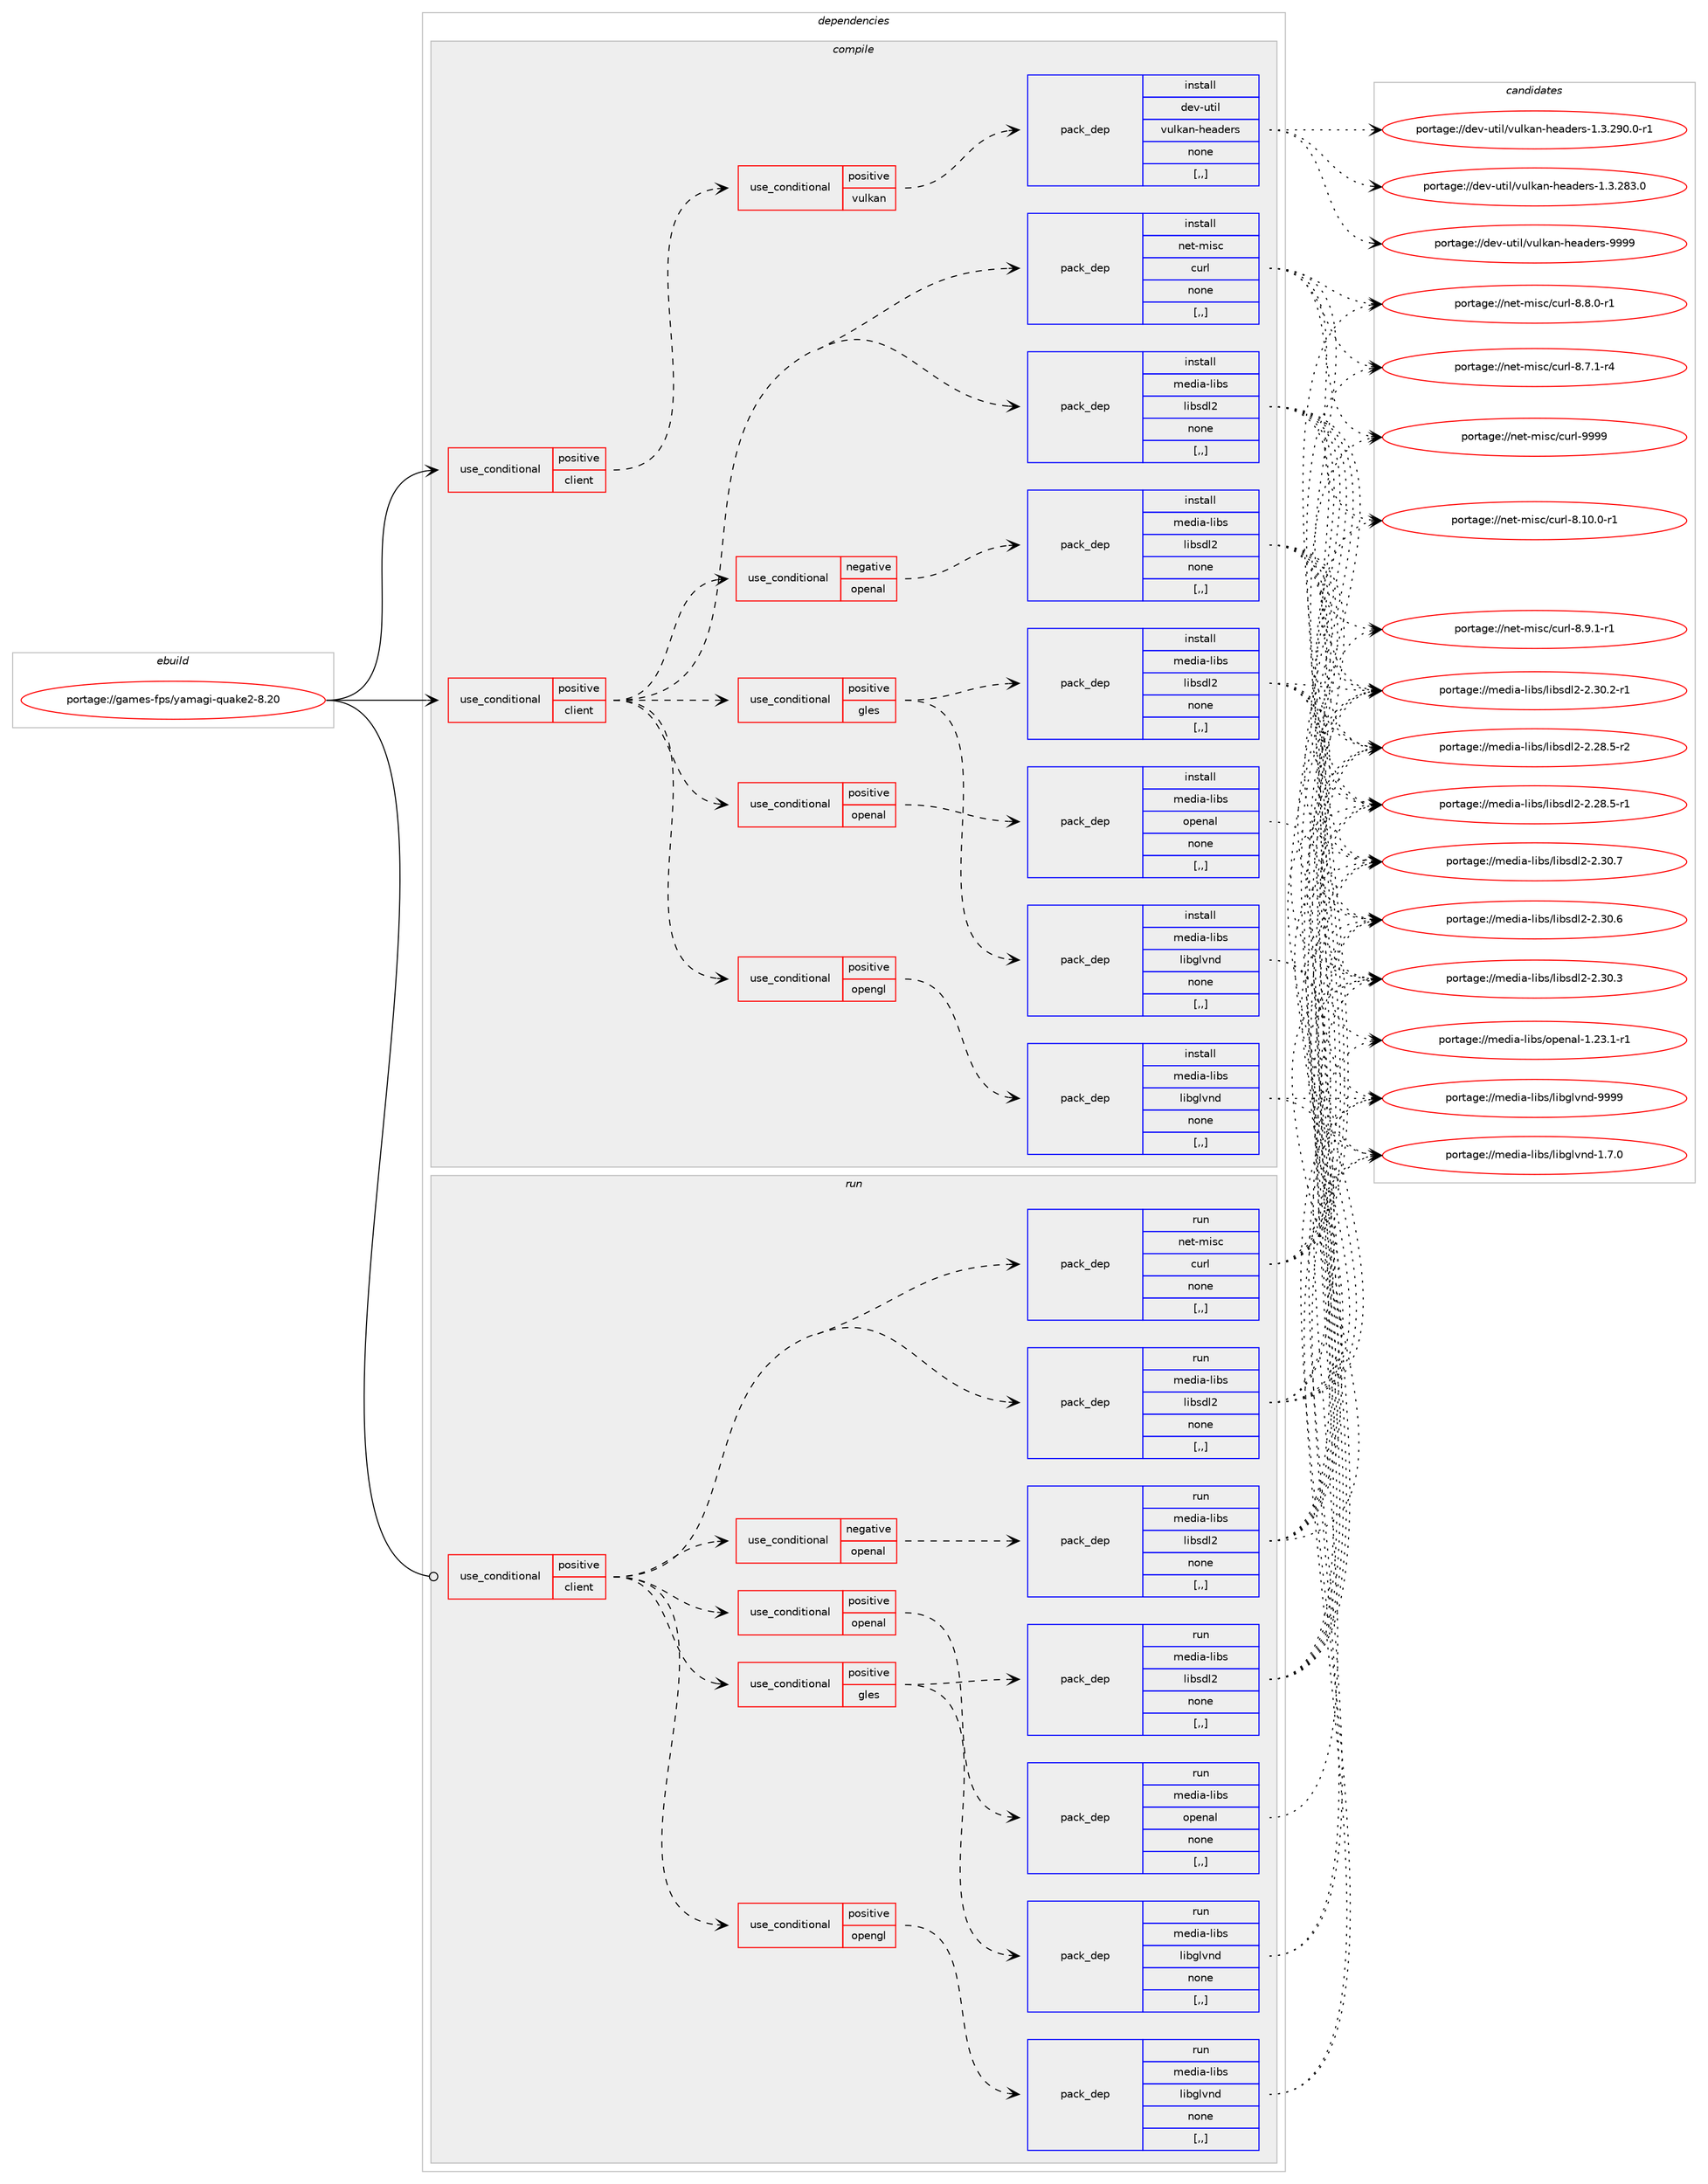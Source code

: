 digraph prolog {

# *************
# Graph options
# *************

newrank=true;
concentrate=true;
compound=true;
graph [rankdir=LR,fontname=Helvetica,fontsize=10,ranksep=1.5];#, ranksep=2.5, nodesep=0.2];
edge  [arrowhead=vee];
node  [fontname=Helvetica,fontsize=10];

# **********
# The ebuild
# **********

subgraph cluster_leftcol {
color=gray;
label=<<i>ebuild</i>>;
id [label="portage://games-fps/yamagi-quake2-8.20", color=red, width=4, href="../games-fps/yamagi-quake2-8.20.svg"];
}

# ****************
# The dependencies
# ****************

subgraph cluster_midcol {
color=gray;
label=<<i>dependencies</i>>;
subgraph cluster_compile {
fillcolor="#eeeeee";
style=filled;
label=<<i>compile</i>>;
subgraph cond195600 {
dependency727656 [label=<<TABLE BORDER="0" CELLBORDER="1" CELLSPACING="0" CELLPADDING="4"><TR><TD ROWSPAN="3" CELLPADDING="10">use_conditional</TD></TR><TR><TD>positive</TD></TR><TR><TD>client</TD></TR></TABLE>>, shape=none, color=red];
subgraph cond195601 {
dependency727657 [label=<<TABLE BORDER="0" CELLBORDER="1" CELLSPACING="0" CELLPADDING="4"><TR><TD ROWSPAN="3" CELLPADDING="10">use_conditional</TD></TR><TR><TD>positive</TD></TR><TR><TD>vulkan</TD></TR></TABLE>>, shape=none, color=red];
subgraph pack526959 {
dependency727658 [label=<<TABLE BORDER="0" CELLBORDER="1" CELLSPACING="0" CELLPADDING="4" WIDTH="220"><TR><TD ROWSPAN="6" CELLPADDING="30">pack_dep</TD></TR><TR><TD WIDTH="110">install</TD></TR><TR><TD>dev-util</TD></TR><TR><TD>vulkan-headers</TD></TR><TR><TD>none</TD></TR><TR><TD>[,,]</TD></TR></TABLE>>, shape=none, color=blue];
}
dependency727657:e -> dependency727658:w [weight=20,style="dashed",arrowhead="vee"];
}
dependency727656:e -> dependency727657:w [weight=20,style="dashed",arrowhead="vee"];
}
id:e -> dependency727656:w [weight=20,style="solid",arrowhead="vee"];
subgraph cond195602 {
dependency727659 [label=<<TABLE BORDER="0" CELLBORDER="1" CELLSPACING="0" CELLPADDING="4"><TR><TD ROWSPAN="3" CELLPADDING="10">use_conditional</TD></TR><TR><TD>positive</TD></TR><TR><TD>client</TD></TR></TABLE>>, shape=none, color=red];
subgraph pack526960 {
dependency727660 [label=<<TABLE BORDER="0" CELLBORDER="1" CELLSPACING="0" CELLPADDING="4" WIDTH="220"><TR><TD ROWSPAN="6" CELLPADDING="30">pack_dep</TD></TR><TR><TD WIDTH="110">install</TD></TR><TR><TD>media-libs</TD></TR><TR><TD>libsdl2</TD></TR><TR><TD>none</TD></TR><TR><TD>[,,]</TD></TR></TABLE>>, shape=none, color=blue];
}
dependency727659:e -> dependency727660:w [weight=20,style="dashed",arrowhead="vee"];
subgraph pack526961 {
dependency727661 [label=<<TABLE BORDER="0" CELLBORDER="1" CELLSPACING="0" CELLPADDING="4" WIDTH="220"><TR><TD ROWSPAN="6" CELLPADDING="30">pack_dep</TD></TR><TR><TD WIDTH="110">install</TD></TR><TR><TD>net-misc</TD></TR><TR><TD>curl</TD></TR><TR><TD>none</TD></TR><TR><TD>[,,]</TD></TR></TABLE>>, shape=none, color=blue];
}
dependency727659:e -> dependency727661:w [weight=20,style="dashed",arrowhead="vee"];
subgraph cond195603 {
dependency727662 [label=<<TABLE BORDER="0" CELLBORDER="1" CELLSPACING="0" CELLPADDING="4"><TR><TD ROWSPAN="3" CELLPADDING="10">use_conditional</TD></TR><TR><TD>positive</TD></TR><TR><TD>gles</TD></TR></TABLE>>, shape=none, color=red];
subgraph pack526962 {
dependency727663 [label=<<TABLE BORDER="0" CELLBORDER="1" CELLSPACING="0" CELLPADDING="4" WIDTH="220"><TR><TD ROWSPAN="6" CELLPADDING="30">pack_dep</TD></TR><TR><TD WIDTH="110">install</TD></TR><TR><TD>media-libs</TD></TR><TR><TD>libglvnd</TD></TR><TR><TD>none</TD></TR><TR><TD>[,,]</TD></TR></TABLE>>, shape=none, color=blue];
}
dependency727662:e -> dependency727663:w [weight=20,style="dashed",arrowhead="vee"];
subgraph pack526963 {
dependency727664 [label=<<TABLE BORDER="0" CELLBORDER="1" CELLSPACING="0" CELLPADDING="4" WIDTH="220"><TR><TD ROWSPAN="6" CELLPADDING="30">pack_dep</TD></TR><TR><TD WIDTH="110">install</TD></TR><TR><TD>media-libs</TD></TR><TR><TD>libsdl2</TD></TR><TR><TD>none</TD></TR><TR><TD>[,,]</TD></TR></TABLE>>, shape=none, color=blue];
}
dependency727662:e -> dependency727664:w [weight=20,style="dashed",arrowhead="vee"];
}
dependency727659:e -> dependency727662:w [weight=20,style="dashed",arrowhead="vee"];
subgraph cond195604 {
dependency727665 [label=<<TABLE BORDER="0" CELLBORDER="1" CELLSPACING="0" CELLPADDING="4"><TR><TD ROWSPAN="3" CELLPADDING="10">use_conditional</TD></TR><TR><TD>positive</TD></TR><TR><TD>openal</TD></TR></TABLE>>, shape=none, color=red];
subgraph pack526964 {
dependency727666 [label=<<TABLE BORDER="0" CELLBORDER="1" CELLSPACING="0" CELLPADDING="4" WIDTH="220"><TR><TD ROWSPAN="6" CELLPADDING="30">pack_dep</TD></TR><TR><TD WIDTH="110">install</TD></TR><TR><TD>media-libs</TD></TR><TR><TD>openal</TD></TR><TR><TD>none</TD></TR><TR><TD>[,,]</TD></TR></TABLE>>, shape=none, color=blue];
}
dependency727665:e -> dependency727666:w [weight=20,style="dashed",arrowhead="vee"];
}
dependency727659:e -> dependency727665:w [weight=20,style="dashed",arrowhead="vee"];
subgraph cond195605 {
dependency727667 [label=<<TABLE BORDER="0" CELLBORDER="1" CELLSPACING="0" CELLPADDING="4"><TR><TD ROWSPAN="3" CELLPADDING="10">use_conditional</TD></TR><TR><TD>negative</TD></TR><TR><TD>openal</TD></TR></TABLE>>, shape=none, color=red];
subgraph pack526965 {
dependency727668 [label=<<TABLE BORDER="0" CELLBORDER="1" CELLSPACING="0" CELLPADDING="4" WIDTH="220"><TR><TD ROWSPAN="6" CELLPADDING="30">pack_dep</TD></TR><TR><TD WIDTH="110">install</TD></TR><TR><TD>media-libs</TD></TR><TR><TD>libsdl2</TD></TR><TR><TD>none</TD></TR><TR><TD>[,,]</TD></TR></TABLE>>, shape=none, color=blue];
}
dependency727667:e -> dependency727668:w [weight=20,style="dashed",arrowhead="vee"];
}
dependency727659:e -> dependency727667:w [weight=20,style="dashed",arrowhead="vee"];
subgraph cond195606 {
dependency727669 [label=<<TABLE BORDER="0" CELLBORDER="1" CELLSPACING="0" CELLPADDING="4"><TR><TD ROWSPAN="3" CELLPADDING="10">use_conditional</TD></TR><TR><TD>positive</TD></TR><TR><TD>opengl</TD></TR></TABLE>>, shape=none, color=red];
subgraph pack526966 {
dependency727670 [label=<<TABLE BORDER="0" CELLBORDER="1" CELLSPACING="0" CELLPADDING="4" WIDTH="220"><TR><TD ROWSPAN="6" CELLPADDING="30">pack_dep</TD></TR><TR><TD WIDTH="110">install</TD></TR><TR><TD>media-libs</TD></TR><TR><TD>libglvnd</TD></TR><TR><TD>none</TD></TR><TR><TD>[,,]</TD></TR></TABLE>>, shape=none, color=blue];
}
dependency727669:e -> dependency727670:w [weight=20,style="dashed",arrowhead="vee"];
}
dependency727659:e -> dependency727669:w [weight=20,style="dashed",arrowhead="vee"];
}
id:e -> dependency727659:w [weight=20,style="solid",arrowhead="vee"];
}
subgraph cluster_compileandrun {
fillcolor="#eeeeee";
style=filled;
label=<<i>compile and run</i>>;
}
subgraph cluster_run {
fillcolor="#eeeeee";
style=filled;
label=<<i>run</i>>;
subgraph cond195607 {
dependency727671 [label=<<TABLE BORDER="0" CELLBORDER="1" CELLSPACING="0" CELLPADDING="4"><TR><TD ROWSPAN="3" CELLPADDING="10">use_conditional</TD></TR><TR><TD>positive</TD></TR><TR><TD>client</TD></TR></TABLE>>, shape=none, color=red];
subgraph pack526967 {
dependency727672 [label=<<TABLE BORDER="0" CELLBORDER="1" CELLSPACING="0" CELLPADDING="4" WIDTH="220"><TR><TD ROWSPAN="6" CELLPADDING="30">pack_dep</TD></TR><TR><TD WIDTH="110">run</TD></TR><TR><TD>media-libs</TD></TR><TR><TD>libsdl2</TD></TR><TR><TD>none</TD></TR><TR><TD>[,,]</TD></TR></TABLE>>, shape=none, color=blue];
}
dependency727671:e -> dependency727672:w [weight=20,style="dashed",arrowhead="vee"];
subgraph pack526968 {
dependency727673 [label=<<TABLE BORDER="0" CELLBORDER="1" CELLSPACING="0" CELLPADDING="4" WIDTH="220"><TR><TD ROWSPAN="6" CELLPADDING="30">pack_dep</TD></TR><TR><TD WIDTH="110">run</TD></TR><TR><TD>net-misc</TD></TR><TR><TD>curl</TD></TR><TR><TD>none</TD></TR><TR><TD>[,,]</TD></TR></TABLE>>, shape=none, color=blue];
}
dependency727671:e -> dependency727673:w [weight=20,style="dashed",arrowhead="vee"];
subgraph cond195608 {
dependency727674 [label=<<TABLE BORDER="0" CELLBORDER="1" CELLSPACING="0" CELLPADDING="4"><TR><TD ROWSPAN="3" CELLPADDING="10">use_conditional</TD></TR><TR><TD>positive</TD></TR><TR><TD>gles</TD></TR></TABLE>>, shape=none, color=red];
subgraph pack526969 {
dependency727675 [label=<<TABLE BORDER="0" CELLBORDER="1" CELLSPACING="0" CELLPADDING="4" WIDTH="220"><TR><TD ROWSPAN="6" CELLPADDING="30">pack_dep</TD></TR><TR><TD WIDTH="110">run</TD></TR><TR><TD>media-libs</TD></TR><TR><TD>libglvnd</TD></TR><TR><TD>none</TD></TR><TR><TD>[,,]</TD></TR></TABLE>>, shape=none, color=blue];
}
dependency727674:e -> dependency727675:w [weight=20,style="dashed",arrowhead="vee"];
subgraph pack526970 {
dependency727676 [label=<<TABLE BORDER="0" CELLBORDER="1" CELLSPACING="0" CELLPADDING="4" WIDTH="220"><TR><TD ROWSPAN="6" CELLPADDING="30">pack_dep</TD></TR><TR><TD WIDTH="110">run</TD></TR><TR><TD>media-libs</TD></TR><TR><TD>libsdl2</TD></TR><TR><TD>none</TD></TR><TR><TD>[,,]</TD></TR></TABLE>>, shape=none, color=blue];
}
dependency727674:e -> dependency727676:w [weight=20,style="dashed",arrowhead="vee"];
}
dependency727671:e -> dependency727674:w [weight=20,style="dashed",arrowhead="vee"];
subgraph cond195609 {
dependency727677 [label=<<TABLE BORDER="0" CELLBORDER="1" CELLSPACING="0" CELLPADDING="4"><TR><TD ROWSPAN="3" CELLPADDING="10">use_conditional</TD></TR><TR><TD>positive</TD></TR><TR><TD>openal</TD></TR></TABLE>>, shape=none, color=red];
subgraph pack526971 {
dependency727678 [label=<<TABLE BORDER="0" CELLBORDER="1" CELLSPACING="0" CELLPADDING="4" WIDTH="220"><TR><TD ROWSPAN="6" CELLPADDING="30">pack_dep</TD></TR><TR><TD WIDTH="110">run</TD></TR><TR><TD>media-libs</TD></TR><TR><TD>openal</TD></TR><TR><TD>none</TD></TR><TR><TD>[,,]</TD></TR></TABLE>>, shape=none, color=blue];
}
dependency727677:e -> dependency727678:w [weight=20,style="dashed",arrowhead="vee"];
}
dependency727671:e -> dependency727677:w [weight=20,style="dashed",arrowhead="vee"];
subgraph cond195610 {
dependency727679 [label=<<TABLE BORDER="0" CELLBORDER="1" CELLSPACING="0" CELLPADDING="4"><TR><TD ROWSPAN="3" CELLPADDING="10">use_conditional</TD></TR><TR><TD>negative</TD></TR><TR><TD>openal</TD></TR></TABLE>>, shape=none, color=red];
subgraph pack526972 {
dependency727680 [label=<<TABLE BORDER="0" CELLBORDER="1" CELLSPACING="0" CELLPADDING="4" WIDTH="220"><TR><TD ROWSPAN="6" CELLPADDING="30">pack_dep</TD></TR><TR><TD WIDTH="110">run</TD></TR><TR><TD>media-libs</TD></TR><TR><TD>libsdl2</TD></TR><TR><TD>none</TD></TR><TR><TD>[,,]</TD></TR></TABLE>>, shape=none, color=blue];
}
dependency727679:e -> dependency727680:w [weight=20,style="dashed",arrowhead="vee"];
}
dependency727671:e -> dependency727679:w [weight=20,style="dashed",arrowhead="vee"];
subgraph cond195611 {
dependency727681 [label=<<TABLE BORDER="0" CELLBORDER="1" CELLSPACING="0" CELLPADDING="4"><TR><TD ROWSPAN="3" CELLPADDING="10">use_conditional</TD></TR><TR><TD>positive</TD></TR><TR><TD>opengl</TD></TR></TABLE>>, shape=none, color=red];
subgraph pack526973 {
dependency727682 [label=<<TABLE BORDER="0" CELLBORDER="1" CELLSPACING="0" CELLPADDING="4" WIDTH="220"><TR><TD ROWSPAN="6" CELLPADDING="30">pack_dep</TD></TR><TR><TD WIDTH="110">run</TD></TR><TR><TD>media-libs</TD></TR><TR><TD>libglvnd</TD></TR><TR><TD>none</TD></TR><TR><TD>[,,]</TD></TR></TABLE>>, shape=none, color=blue];
}
dependency727681:e -> dependency727682:w [weight=20,style="dashed",arrowhead="vee"];
}
dependency727671:e -> dependency727681:w [weight=20,style="dashed",arrowhead="vee"];
}
id:e -> dependency727671:w [weight=20,style="solid",arrowhead="odot"];
}
}

# **************
# The candidates
# **************

subgraph cluster_choices {
rank=same;
color=gray;
label=<<i>candidates</i>>;

subgraph choice526959 {
color=black;
nodesep=1;
choice10010111845117116105108471181171081079711045104101971001011141154557575757 [label="portage://dev-util/vulkan-headers-9999", color=red, width=4,href="../dev-util/vulkan-headers-9999.svg"];
choice1001011184511711610510847118117108107971104510410197100101114115454946514650574846484511449 [label="portage://dev-util/vulkan-headers-1.3.290.0-r1", color=red, width=4,href="../dev-util/vulkan-headers-1.3.290.0-r1.svg"];
choice100101118451171161051084711811710810797110451041019710010111411545494651465056514648 [label="portage://dev-util/vulkan-headers-1.3.283.0", color=red, width=4,href="../dev-util/vulkan-headers-1.3.283.0.svg"];
dependency727658:e -> choice10010111845117116105108471181171081079711045104101971001011141154557575757:w [style=dotted,weight="100"];
dependency727658:e -> choice1001011184511711610510847118117108107971104510410197100101114115454946514650574846484511449:w [style=dotted,weight="100"];
dependency727658:e -> choice100101118451171161051084711811710810797110451041019710010111411545494651465056514648:w [style=dotted,weight="100"];
}
subgraph choice526960 {
color=black;
nodesep=1;
choice10910110010597451081059811547108105981151001085045504651484655 [label="portage://media-libs/libsdl2-2.30.7", color=red, width=4,href="../media-libs/libsdl2-2.30.7.svg"];
choice10910110010597451081059811547108105981151001085045504651484654 [label="portage://media-libs/libsdl2-2.30.6", color=red, width=4,href="../media-libs/libsdl2-2.30.6.svg"];
choice10910110010597451081059811547108105981151001085045504651484651 [label="portage://media-libs/libsdl2-2.30.3", color=red, width=4,href="../media-libs/libsdl2-2.30.3.svg"];
choice109101100105974510810598115471081059811510010850455046514846504511449 [label="portage://media-libs/libsdl2-2.30.2-r1", color=red, width=4,href="../media-libs/libsdl2-2.30.2-r1.svg"];
choice109101100105974510810598115471081059811510010850455046505646534511450 [label="portage://media-libs/libsdl2-2.28.5-r2", color=red, width=4,href="../media-libs/libsdl2-2.28.5-r2.svg"];
choice109101100105974510810598115471081059811510010850455046505646534511449 [label="portage://media-libs/libsdl2-2.28.5-r1", color=red, width=4,href="../media-libs/libsdl2-2.28.5-r1.svg"];
dependency727660:e -> choice10910110010597451081059811547108105981151001085045504651484655:w [style=dotted,weight="100"];
dependency727660:e -> choice10910110010597451081059811547108105981151001085045504651484654:w [style=dotted,weight="100"];
dependency727660:e -> choice10910110010597451081059811547108105981151001085045504651484651:w [style=dotted,weight="100"];
dependency727660:e -> choice109101100105974510810598115471081059811510010850455046514846504511449:w [style=dotted,weight="100"];
dependency727660:e -> choice109101100105974510810598115471081059811510010850455046505646534511450:w [style=dotted,weight="100"];
dependency727660:e -> choice109101100105974510810598115471081059811510010850455046505646534511449:w [style=dotted,weight="100"];
}
subgraph choice526961 {
color=black;
nodesep=1;
choice110101116451091051159947991171141084557575757 [label="portage://net-misc/curl-9999", color=red, width=4,href="../net-misc/curl-9999.svg"];
choice11010111645109105115994799117114108455646494846484511449 [label="portage://net-misc/curl-8.10.0-r1", color=red, width=4,href="../net-misc/curl-8.10.0-r1.svg"];
choice110101116451091051159947991171141084556465746494511449 [label="portage://net-misc/curl-8.9.1-r1", color=red, width=4,href="../net-misc/curl-8.9.1-r1.svg"];
choice110101116451091051159947991171141084556465646484511449 [label="portage://net-misc/curl-8.8.0-r1", color=red, width=4,href="../net-misc/curl-8.8.0-r1.svg"];
choice110101116451091051159947991171141084556465546494511452 [label="portage://net-misc/curl-8.7.1-r4", color=red, width=4,href="../net-misc/curl-8.7.1-r4.svg"];
dependency727661:e -> choice110101116451091051159947991171141084557575757:w [style=dotted,weight="100"];
dependency727661:e -> choice11010111645109105115994799117114108455646494846484511449:w [style=dotted,weight="100"];
dependency727661:e -> choice110101116451091051159947991171141084556465746494511449:w [style=dotted,weight="100"];
dependency727661:e -> choice110101116451091051159947991171141084556465646484511449:w [style=dotted,weight="100"];
dependency727661:e -> choice110101116451091051159947991171141084556465546494511452:w [style=dotted,weight="100"];
}
subgraph choice526962 {
color=black;
nodesep=1;
choice10910110010597451081059811547108105981031081181101004557575757 [label="portage://media-libs/libglvnd-9999", color=red, width=4,href="../media-libs/libglvnd-9999.svg"];
choice1091011001059745108105981154710810598103108118110100454946554648 [label="portage://media-libs/libglvnd-1.7.0", color=red, width=4,href="../media-libs/libglvnd-1.7.0.svg"];
dependency727663:e -> choice10910110010597451081059811547108105981031081181101004557575757:w [style=dotted,weight="100"];
dependency727663:e -> choice1091011001059745108105981154710810598103108118110100454946554648:w [style=dotted,weight="100"];
}
subgraph choice526963 {
color=black;
nodesep=1;
choice10910110010597451081059811547108105981151001085045504651484655 [label="portage://media-libs/libsdl2-2.30.7", color=red, width=4,href="../media-libs/libsdl2-2.30.7.svg"];
choice10910110010597451081059811547108105981151001085045504651484654 [label="portage://media-libs/libsdl2-2.30.6", color=red, width=4,href="../media-libs/libsdl2-2.30.6.svg"];
choice10910110010597451081059811547108105981151001085045504651484651 [label="portage://media-libs/libsdl2-2.30.3", color=red, width=4,href="../media-libs/libsdl2-2.30.3.svg"];
choice109101100105974510810598115471081059811510010850455046514846504511449 [label="portage://media-libs/libsdl2-2.30.2-r1", color=red, width=4,href="../media-libs/libsdl2-2.30.2-r1.svg"];
choice109101100105974510810598115471081059811510010850455046505646534511450 [label="portage://media-libs/libsdl2-2.28.5-r2", color=red, width=4,href="../media-libs/libsdl2-2.28.5-r2.svg"];
choice109101100105974510810598115471081059811510010850455046505646534511449 [label="portage://media-libs/libsdl2-2.28.5-r1", color=red, width=4,href="../media-libs/libsdl2-2.28.5-r1.svg"];
dependency727664:e -> choice10910110010597451081059811547108105981151001085045504651484655:w [style=dotted,weight="100"];
dependency727664:e -> choice10910110010597451081059811547108105981151001085045504651484654:w [style=dotted,weight="100"];
dependency727664:e -> choice10910110010597451081059811547108105981151001085045504651484651:w [style=dotted,weight="100"];
dependency727664:e -> choice109101100105974510810598115471081059811510010850455046514846504511449:w [style=dotted,weight="100"];
dependency727664:e -> choice109101100105974510810598115471081059811510010850455046505646534511450:w [style=dotted,weight="100"];
dependency727664:e -> choice109101100105974510810598115471081059811510010850455046505646534511449:w [style=dotted,weight="100"];
}
subgraph choice526964 {
color=black;
nodesep=1;
choice1091011001059745108105981154711111210111097108454946505146494511449 [label="portage://media-libs/openal-1.23.1-r1", color=red, width=4,href="../media-libs/openal-1.23.1-r1.svg"];
dependency727666:e -> choice1091011001059745108105981154711111210111097108454946505146494511449:w [style=dotted,weight="100"];
}
subgraph choice526965 {
color=black;
nodesep=1;
choice10910110010597451081059811547108105981151001085045504651484655 [label="portage://media-libs/libsdl2-2.30.7", color=red, width=4,href="../media-libs/libsdl2-2.30.7.svg"];
choice10910110010597451081059811547108105981151001085045504651484654 [label="portage://media-libs/libsdl2-2.30.6", color=red, width=4,href="../media-libs/libsdl2-2.30.6.svg"];
choice10910110010597451081059811547108105981151001085045504651484651 [label="portage://media-libs/libsdl2-2.30.3", color=red, width=4,href="../media-libs/libsdl2-2.30.3.svg"];
choice109101100105974510810598115471081059811510010850455046514846504511449 [label="portage://media-libs/libsdl2-2.30.2-r1", color=red, width=4,href="../media-libs/libsdl2-2.30.2-r1.svg"];
choice109101100105974510810598115471081059811510010850455046505646534511450 [label="portage://media-libs/libsdl2-2.28.5-r2", color=red, width=4,href="../media-libs/libsdl2-2.28.5-r2.svg"];
choice109101100105974510810598115471081059811510010850455046505646534511449 [label="portage://media-libs/libsdl2-2.28.5-r1", color=red, width=4,href="../media-libs/libsdl2-2.28.5-r1.svg"];
dependency727668:e -> choice10910110010597451081059811547108105981151001085045504651484655:w [style=dotted,weight="100"];
dependency727668:e -> choice10910110010597451081059811547108105981151001085045504651484654:w [style=dotted,weight="100"];
dependency727668:e -> choice10910110010597451081059811547108105981151001085045504651484651:w [style=dotted,weight="100"];
dependency727668:e -> choice109101100105974510810598115471081059811510010850455046514846504511449:w [style=dotted,weight="100"];
dependency727668:e -> choice109101100105974510810598115471081059811510010850455046505646534511450:w [style=dotted,weight="100"];
dependency727668:e -> choice109101100105974510810598115471081059811510010850455046505646534511449:w [style=dotted,weight="100"];
}
subgraph choice526966 {
color=black;
nodesep=1;
choice10910110010597451081059811547108105981031081181101004557575757 [label="portage://media-libs/libglvnd-9999", color=red, width=4,href="../media-libs/libglvnd-9999.svg"];
choice1091011001059745108105981154710810598103108118110100454946554648 [label="portage://media-libs/libglvnd-1.7.0", color=red, width=4,href="../media-libs/libglvnd-1.7.0.svg"];
dependency727670:e -> choice10910110010597451081059811547108105981031081181101004557575757:w [style=dotted,weight="100"];
dependency727670:e -> choice1091011001059745108105981154710810598103108118110100454946554648:w [style=dotted,weight="100"];
}
subgraph choice526967 {
color=black;
nodesep=1;
choice10910110010597451081059811547108105981151001085045504651484655 [label="portage://media-libs/libsdl2-2.30.7", color=red, width=4,href="../media-libs/libsdl2-2.30.7.svg"];
choice10910110010597451081059811547108105981151001085045504651484654 [label="portage://media-libs/libsdl2-2.30.6", color=red, width=4,href="../media-libs/libsdl2-2.30.6.svg"];
choice10910110010597451081059811547108105981151001085045504651484651 [label="portage://media-libs/libsdl2-2.30.3", color=red, width=4,href="../media-libs/libsdl2-2.30.3.svg"];
choice109101100105974510810598115471081059811510010850455046514846504511449 [label="portage://media-libs/libsdl2-2.30.2-r1", color=red, width=4,href="../media-libs/libsdl2-2.30.2-r1.svg"];
choice109101100105974510810598115471081059811510010850455046505646534511450 [label="portage://media-libs/libsdl2-2.28.5-r2", color=red, width=4,href="../media-libs/libsdl2-2.28.5-r2.svg"];
choice109101100105974510810598115471081059811510010850455046505646534511449 [label="portage://media-libs/libsdl2-2.28.5-r1", color=red, width=4,href="../media-libs/libsdl2-2.28.5-r1.svg"];
dependency727672:e -> choice10910110010597451081059811547108105981151001085045504651484655:w [style=dotted,weight="100"];
dependency727672:e -> choice10910110010597451081059811547108105981151001085045504651484654:w [style=dotted,weight="100"];
dependency727672:e -> choice10910110010597451081059811547108105981151001085045504651484651:w [style=dotted,weight="100"];
dependency727672:e -> choice109101100105974510810598115471081059811510010850455046514846504511449:w [style=dotted,weight="100"];
dependency727672:e -> choice109101100105974510810598115471081059811510010850455046505646534511450:w [style=dotted,weight="100"];
dependency727672:e -> choice109101100105974510810598115471081059811510010850455046505646534511449:w [style=dotted,weight="100"];
}
subgraph choice526968 {
color=black;
nodesep=1;
choice110101116451091051159947991171141084557575757 [label="portage://net-misc/curl-9999", color=red, width=4,href="../net-misc/curl-9999.svg"];
choice11010111645109105115994799117114108455646494846484511449 [label="portage://net-misc/curl-8.10.0-r1", color=red, width=4,href="../net-misc/curl-8.10.0-r1.svg"];
choice110101116451091051159947991171141084556465746494511449 [label="portage://net-misc/curl-8.9.1-r1", color=red, width=4,href="../net-misc/curl-8.9.1-r1.svg"];
choice110101116451091051159947991171141084556465646484511449 [label="portage://net-misc/curl-8.8.0-r1", color=red, width=4,href="../net-misc/curl-8.8.0-r1.svg"];
choice110101116451091051159947991171141084556465546494511452 [label="portage://net-misc/curl-8.7.1-r4", color=red, width=4,href="../net-misc/curl-8.7.1-r4.svg"];
dependency727673:e -> choice110101116451091051159947991171141084557575757:w [style=dotted,weight="100"];
dependency727673:e -> choice11010111645109105115994799117114108455646494846484511449:w [style=dotted,weight="100"];
dependency727673:e -> choice110101116451091051159947991171141084556465746494511449:w [style=dotted,weight="100"];
dependency727673:e -> choice110101116451091051159947991171141084556465646484511449:w [style=dotted,weight="100"];
dependency727673:e -> choice110101116451091051159947991171141084556465546494511452:w [style=dotted,weight="100"];
}
subgraph choice526969 {
color=black;
nodesep=1;
choice10910110010597451081059811547108105981031081181101004557575757 [label="portage://media-libs/libglvnd-9999", color=red, width=4,href="../media-libs/libglvnd-9999.svg"];
choice1091011001059745108105981154710810598103108118110100454946554648 [label="portage://media-libs/libglvnd-1.7.0", color=red, width=4,href="../media-libs/libglvnd-1.7.0.svg"];
dependency727675:e -> choice10910110010597451081059811547108105981031081181101004557575757:w [style=dotted,weight="100"];
dependency727675:e -> choice1091011001059745108105981154710810598103108118110100454946554648:w [style=dotted,weight="100"];
}
subgraph choice526970 {
color=black;
nodesep=1;
choice10910110010597451081059811547108105981151001085045504651484655 [label="portage://media-libs/libsdl2-2.30.7", color=red, width=4,href="../media-libs/libsdl2-2.30.7.svg"];
choice10910110010597451081059811547108105981151001085045504651484654 [label="portage://media-libs/libsdl2-2.30.6", color=red, width=4,href="../media-libs/libsdl2-2.30.6.svg"];
choice10910110010597451081059811547108105981151001085045504651484651 [label="portage://media-libs/libsdl2-2.30.3", color=red, width=4,href="../media-libs/libsdl2-2.30.3.svg"];
choice109101100105974510810598115471081059811510010850455046514846504511449 [label="portage://media-libs/libsdl2-2.30.2-r1", color=red, width=4,href="../media-libs/libsdl2-2.30.2-r1.svg"];
choice109101100105974510810598115471081059811510010850455046505646534511450 [label="portage://media-libs/libsdl2-2.28.5-r2", color=red, width=4,href="../media-libs/libsdl2-2.28.5-r2.svg"];
choice109101100105974510810598115471081059811510010850455046505646534511449 [label="portage://media-libs/libsdl2-2.28.5-r1", color=red, width=4,href="../media-libs/libsdl2-2.28.5-r1.svg"];
dependency727676:e -> choice10910110010597451081059811547108105981151001085045504651484655:w [style=dotted,weight="100"];
dependency727676:e -> choice10910110010597451081059811547108105981151001085045504651484654:w [style=dotted,weight="100"];
dependency727676:e -> choice10910110010597451081059811547108105981151001085045504651484651:w [style=dotted,weight="100"];
dependency727676:e -> choice109101100105974510810598115471081059811510010850455046514846504511449:w [style=dotted,weight="100"];
dependency727676:e -> choice109101100105974510810598115471081059811510010850455046505646534511450:w [style=dotted,weight="100"];
dependency727676:e -> choice109101100105974510810598115471081059811510010850455046505646534511449:w [style=dotted,weight="100"];
}
subgraph choice526971 {
color=black;
nodesep=1;
choice1091011001059745108105981154711111210111097108454946505146494511449 [label="portage://media-libs/openal-1.23.1-r1", color=red, width=4,href="../media-libs/openal-1.23.1-r1.svg"];
dependency727678:e -> choice1091011001059745108105981154711111210111097108454946505146494511449:w [style=dotted,weight="100"];
}
subgraph choice526972 {
color=black;
nodesep=1;
choice10910110010597451081059811547108105981151001085045504651484655 [label="portage://media-libs/libsdl2-2.30.7", color=red, width=4,href="../media-libs/libsdl2-2.30.7.svg"];
choice10910110010597451081059811547108105981151001085045504651484654 [label="portage://media-libs/libsdl2-2.30.6", color=red, width=4,href="../media-libs/libsdl2-2.30.6.svg"];
choice10910110010597451081059811547108105981151001085045504651484651 [label="portage://media-libs/libsdl2-2.30.3", color=red, width=4,href="../media-libs/libsdl2-2.30.3.svg"];
choice109101100105974510810598115471081059811510010850455046514846504511449 [label="portage://media-libs/libsdl2-2.30.2-r1", color=red, width=4,href="../media-libs/libsdl2-2.30.2-r1.svg"];
choice109101100105974510810598115471081059811510010850455046505646534511450 [label="portage://media-libs/libsdl2-2.28.5-r2", color=red, width=4,href="../media-libs/libsdl2-2.28.5-r2.svg"];
choice109101100105974510810598115471081059811510010850455046505646534511449 [label="portage://media-libs/libsdl2-2.28.5-r1", color=red, width=4,href="../media-libs/libsdl2-2.28.5-r1.svg"];
dependency727680:e -> choice10910110010597451081059811547108105981151001085045504651484655:w [style=dotted,weight="100"];
dependency727680:e -> choice10910110010597451081059811547108105981151001085045504651484654:w [style=dotted,weight="100"];
dependency727680:e -> choice10910110010597451081059811547108105981151001085045504651484651:w [style=dotted,weight="100"];
dependency727680:e -> choice109101100105974510810598115471081059811510010850455046514846504511449:w [style=dotted,weight="100"];
dependency727680:e -> choice109101100105974510810598115471081059811510010850455046505646534511450:w [style=dotted,weight="100"];
dependency727680:e -> choice109101100105974510810598115471081059811510010850455046505646534511449:w [style=dotted,weight="100"];
}
subgraph choice526973 {
color=black;
nodesep=1;
choice10910110010597451081059811547108105981031081181101004557575757 [label="portage://media-libs/libglvnd-9999", color=red, width=4,href="../media-libs/libglvnd-9999.svg"];
choice1091011001059745108105981154710810598103108118110100454946554648 [label="portage://media-libs/libglvnd-1.7.0", color=red, width=4,href="../media-libs/libglvnd-1.7.0.svg"];
dependency727682:e -> choice10910110010597451081059811547108105981031081181101004557575757:w [style=dotted,weight="100"];
dependency727682:e -> choice1091011001059745108105981154710810598103108118110100454946554648:w [style=dotted,weight="100"];
}
}

}
